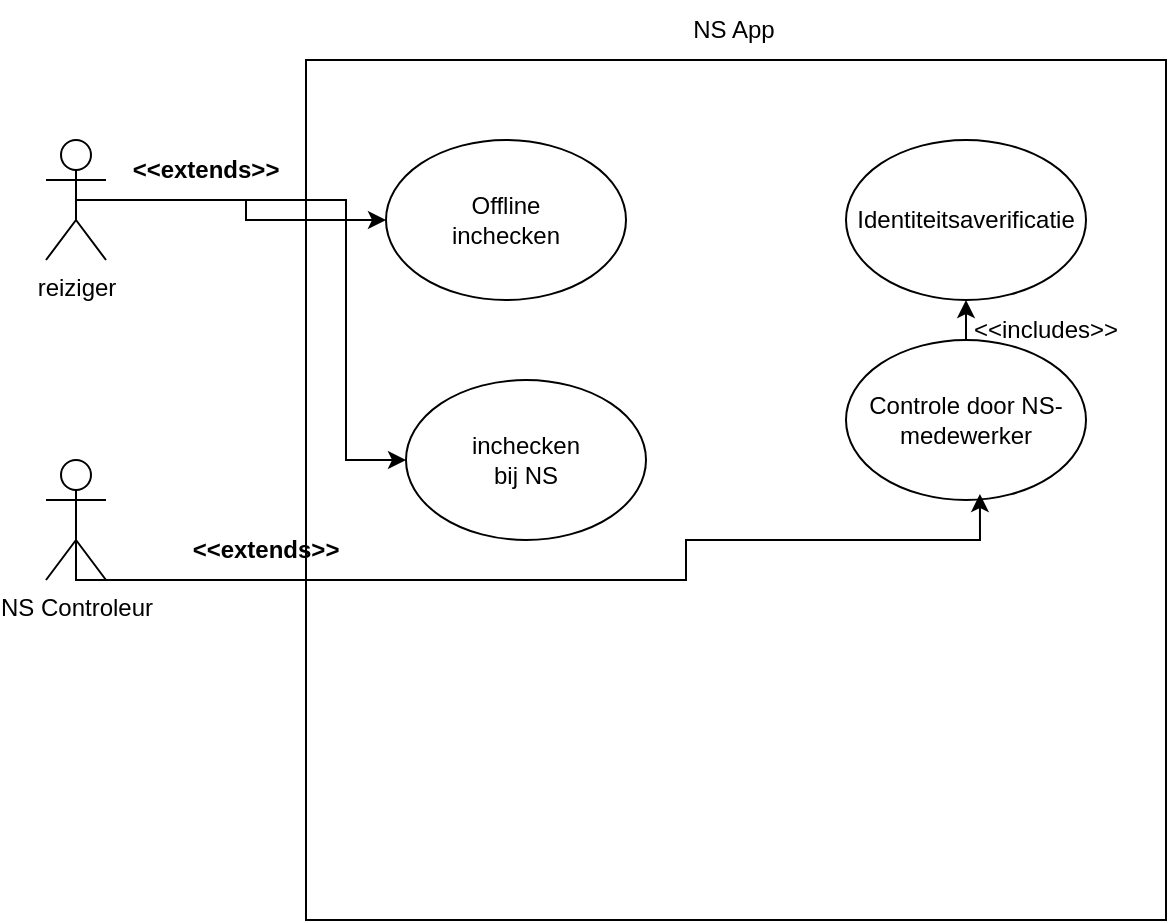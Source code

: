 <mxfile version="26.0.16">
  <diagram name="Page-1" id="F5yjvHakP5WZCDQ-S9Zx">
    <mxGraphModel dx="1434" dy="794" grid="1" gridSize="10" guides="1" tooltips="1" connect="1" arrows="1" fold="1" page="1" pageScale="1" pageWidth="827" pageHeight="1169" math="0" shadow="0">
      <root>
        <mxCell id="0" />
        <mxCell id="1" parent="0" />
        <mxCell id="9MRL15ictjcMpyhG5CMv-2" value="&lt;div&gt;reiziger&lt;/div&gt;" style="shape=umlActor;verticalLabelPosition=bottom;verticalAlign=top;html=1;outlineConnect=0;labelPosition=center;align=center;" vertex="1" parent="1">
          <mxGeometry x="40" y="260" width="30" height="60" as="geometry" />
        </mxCell>
        <mxCell id="9MRL15ictjcMpyhG5CMv-3" value="&lt;div&gt;NS Controleur&lt;/div&gt;" style="shape=umlActor;verticalLabelPosition=bottom;verticalAlign=top;html=1;outlineConnect=0;" vertex="1" parent="1">
          <mxGeometry x="40" y="420" width="30" height="60" as="geometry" />
        </mxCell>
        <mxCell id="9MRL15ictjcMpyhG5CMv-4" value="" style="whiteSpace=wrap;html=1;aspect=fixed;" vertex="1" parent="1">
          <mxGeometry x="170" y="220" width="430" height="430" as="geometry" />
        </mxCell>
        <mxCell id="9MRL15ictjcMpyhG5CMv-5" value="NS App" style="text;html=1;align=center;verticalAlign=middle;whiteSpace=wrap;rounded=0;" vertex="1" parent="1">
          <mxGeometry x="354" y="190" width="60" height="30" as="geometry" />
        </mxCell>
        <mxCell id="9MRL15ictjcMpyhG5CMv-8" value="Controle door NS-medewerker" style="ellipse;whiteSpace=wrap;html=1;" vertex="1" parent="1">
          <mxGeometry x="440" y="360" width="120" height="80" as="geometry" />
        </mxCell>
        <mxCell id="9MRL15ictjcMpyhG5CMv-11" value="" style="group" vertex="1" connectable="0" parent="1">
          <mxGeometry x="220" y="380" width="120" height="80" as="geometry" />
        </mxCell>
        <mxCell id="9MRL15ictjcMpyhG5CMv-6" value="" style="ellipse;whiteSpace=wrap;html=1;" vertex="1" parent="9MRL15ictjcMpyhG5CMv-11">
          <mxGeometry width="120" height="80" as="geometry" />
        </mxCell>
        <mxCell id="9MRL15ictjcMpyhG5CMv-10" value="inchecken bij NS" style="text;html=1;align=center;verticalAlign=middle;whiteSpace=wrap;rounded=0;" vertex="1" parent="9MRL15ictjcMpyhG5CMv-11">
          <mxGeometry x="30" y="25" width="60" height="30" as="geometry" />
        </mxCell>
        <mxCell id="9MRL15ictjcMpyhG5CMv-13" value="" style="group" vertex="1" connectable="0" parent="1">
          <mxGeometry x="440" y="260" width="120" height="80" as="geometry" />
        </mxCell>
        <mxCell id="9MRL15ictjcMpyhG5CMv-9" value="" style="ellipse;whiteSpace=wrap;html=1;" vertex="1" parent="9MRL15ictjcMpyhG5CMv-13">
          <mxGeometry width="120" height="80" as="geometry" />
        </mxCell>
        <mxCell id="9MRL15ictjcMpyhG5CMv-12" value="Identiteitsaverificatie" style="text;html=1;align=center;verticalAlign=middle;whiteSpace=wrap;rounded=0;" vertex="1" parent="9MRL15ictjcMpyhG5CMv-13">
          <mxGeometry x="30" y="25" width="60" height="30" as="geometry" />
        </mxCell>
        <mxCell id="9MRL15ictjcMpyhG5CMv-15" value="" style="group" vertex="1" connectable="0" parent="1">
          <mxGeometry x="210" y="260" width="120" height="80" as="geometry" />
        </mxCell>
        <mxCell id="9MRL15ictjcMpyhG5CMv-7" value="" style="ellipse;whiteSpace=wrap;html=1;" vertex="1" parent="9MRL15ictjcMpyhG5CMv-15">
          <mxGeometry width="120" height="80" as="geometry" />
        </mxCell>
        <mxCell id="9MRL15ictjcMpyhG5CMv-14" value="Offline inchecken" style="text;html=1;align=center;verticalAlign=middle;whiteSpace=wrap;rounded=0;" vertex="1" parent="9MRL15ictjcMpyhG5CMv-15">
          <mxGeometry x="30" y="25" width="60" height="30" as="geometry" />
        </mxCell>
        <mxCell id="9MRL15ictjcMpyhG5CMv-20" style="edgeStyle=orthogonalEdgeStyle;rounded=0;orthogonalLoop=1;jettySize=auto;html=1;exitX=0.5;exitY=0.5;exitDx=0;exitDy=0;exitPerimeter=0;" edge="1" parent="1" source="9MRL15ictjcMpyhG5CMv-2" target="9MRL15ictjcMpyhG5CMv-6">
          <mxGeometry relative="1" as="geometry">
            <Array as="points">
              <mxPoint x="190" y="290" />
              <mxPoint x="190" y="420" />
            </Array>
          </mxGeometry>
        </mxCell>
        <mxCell id="9MRL15ictjcMpyhG5CMv-18" style="edgeStyle=orthogonalEdgeStyle;rounded=0;orthogonalLoop=1;jettySize=auto;html=1;exitX=0.5;exitY=0.5;exitDx=0;exitDy=0;exitPerimeter=0;" edge="1" parent="1" source="9MRL15ictjcMpyhG5CMv-2" target="9MRL15ictjcMpyhG5CMv-7">
          <mxGeometry relative="1" as="geometry" />
        </mxCell>
        <mxCell id="9MRL15ictjcMpyhG5CMv-22" style="edgeStyle=orthogonalEdgeStyle;rounded=0;orthogonalLoop=1;jettySize=auto;html=1;exitX=0.5;exitY=0.5;exitDx=0;exitDy=0;exitPerimeter=0;entryX=0.558;entryY=0.963;entryDx=0;entryDy=0;entryPerimeter=0;" edge="1" parent="1" source="9MRL15ictjcMpyhG5CMv-3" target="9MRL15ictjcMpyhG5CMv-8">
          <mxGeometry relative="1" as="geometry">
            <Array as="points">
              <mxPoint x="55" y="480" />
              <mxPoint x="360" y="480" />
              <mxPoint x="360" y="460" />
              <mxPoint x="507" y="460" />
            </Array>
          </mxGeometry>
        </mxCell>
        <mxCell id="9MRL15ictjcMpyhG5CMv-23" value="" style="endArrow=classic;html=1;rounded=0;entryX=0.5;entryY=1;entryDx=0;entryDy=0;exitX=0.5;exitY=0;exitDx=0;exitDy=0;" edge="1" parent="1" source="9MRL15ictjcMpyhG5CMv-8" target="9MRL15ictjcMpyhG5CMv-9">
          <mxGeometry width="50" height="50" relative="1" as="geometry">
            <mxPoint x="390" y="440" as="sourcePoint" />
            <mxPoint x="440" y="390" as="targetPoint" />
          </mxGeometry>
        </mxCell>
        <mxCell id="9MRL15ictjcMpyhG5CMv-25" value="&amp;lt;&amp;lt;includes&amp;gt;&amp;gt;" style="text;html=1;align=center;verticalAlign=middle;whiteSpace=wrap;rounded=0;" vertex="1" parent="1">
          <mxGeometry x="510" y="340" width="60" height="30" as="geometry" />
        </mxCell>
        <mxCell id="9MRL15ictjcMpyhG5CMv-26" value=" &lt;strong data-end=&quot;980&quot; data-start=&quot;965&quot;&gt;&amp;lt;&amp;lt;extends&amp;gt;&amp;gt;&lt;/strong&gt;" style="text;html=1;align=center;verticalAlign=middle;whiteSpace=wrap;rounded=0;" vertex="1" parent="1">
          <mxGeometry x="120" y="450" width="60" height="30" as="geometry" />
        </mxCell>
        <mxCell id="9MRL15ictjcMpyhG5CMv-27" value=" &lt;strong data-end=&quot;980&quot; data-start=&quot;965&quot;&gt;&amp;lt;&amp;lt;extends&amp;gt;&amp;gt;&lt;/strong&gt;" style="text;html=1;align=center;verticalAlign=middle;whiteSpace=wrap;rounded=0;" vertex="1" parent="1">
          <mxGeometry x="90" y="260" width="60" height="30" as="geometry" />
        </mxCell>
      </root>
    </mxGraphModel>
  </diagram>
</mxfile>

